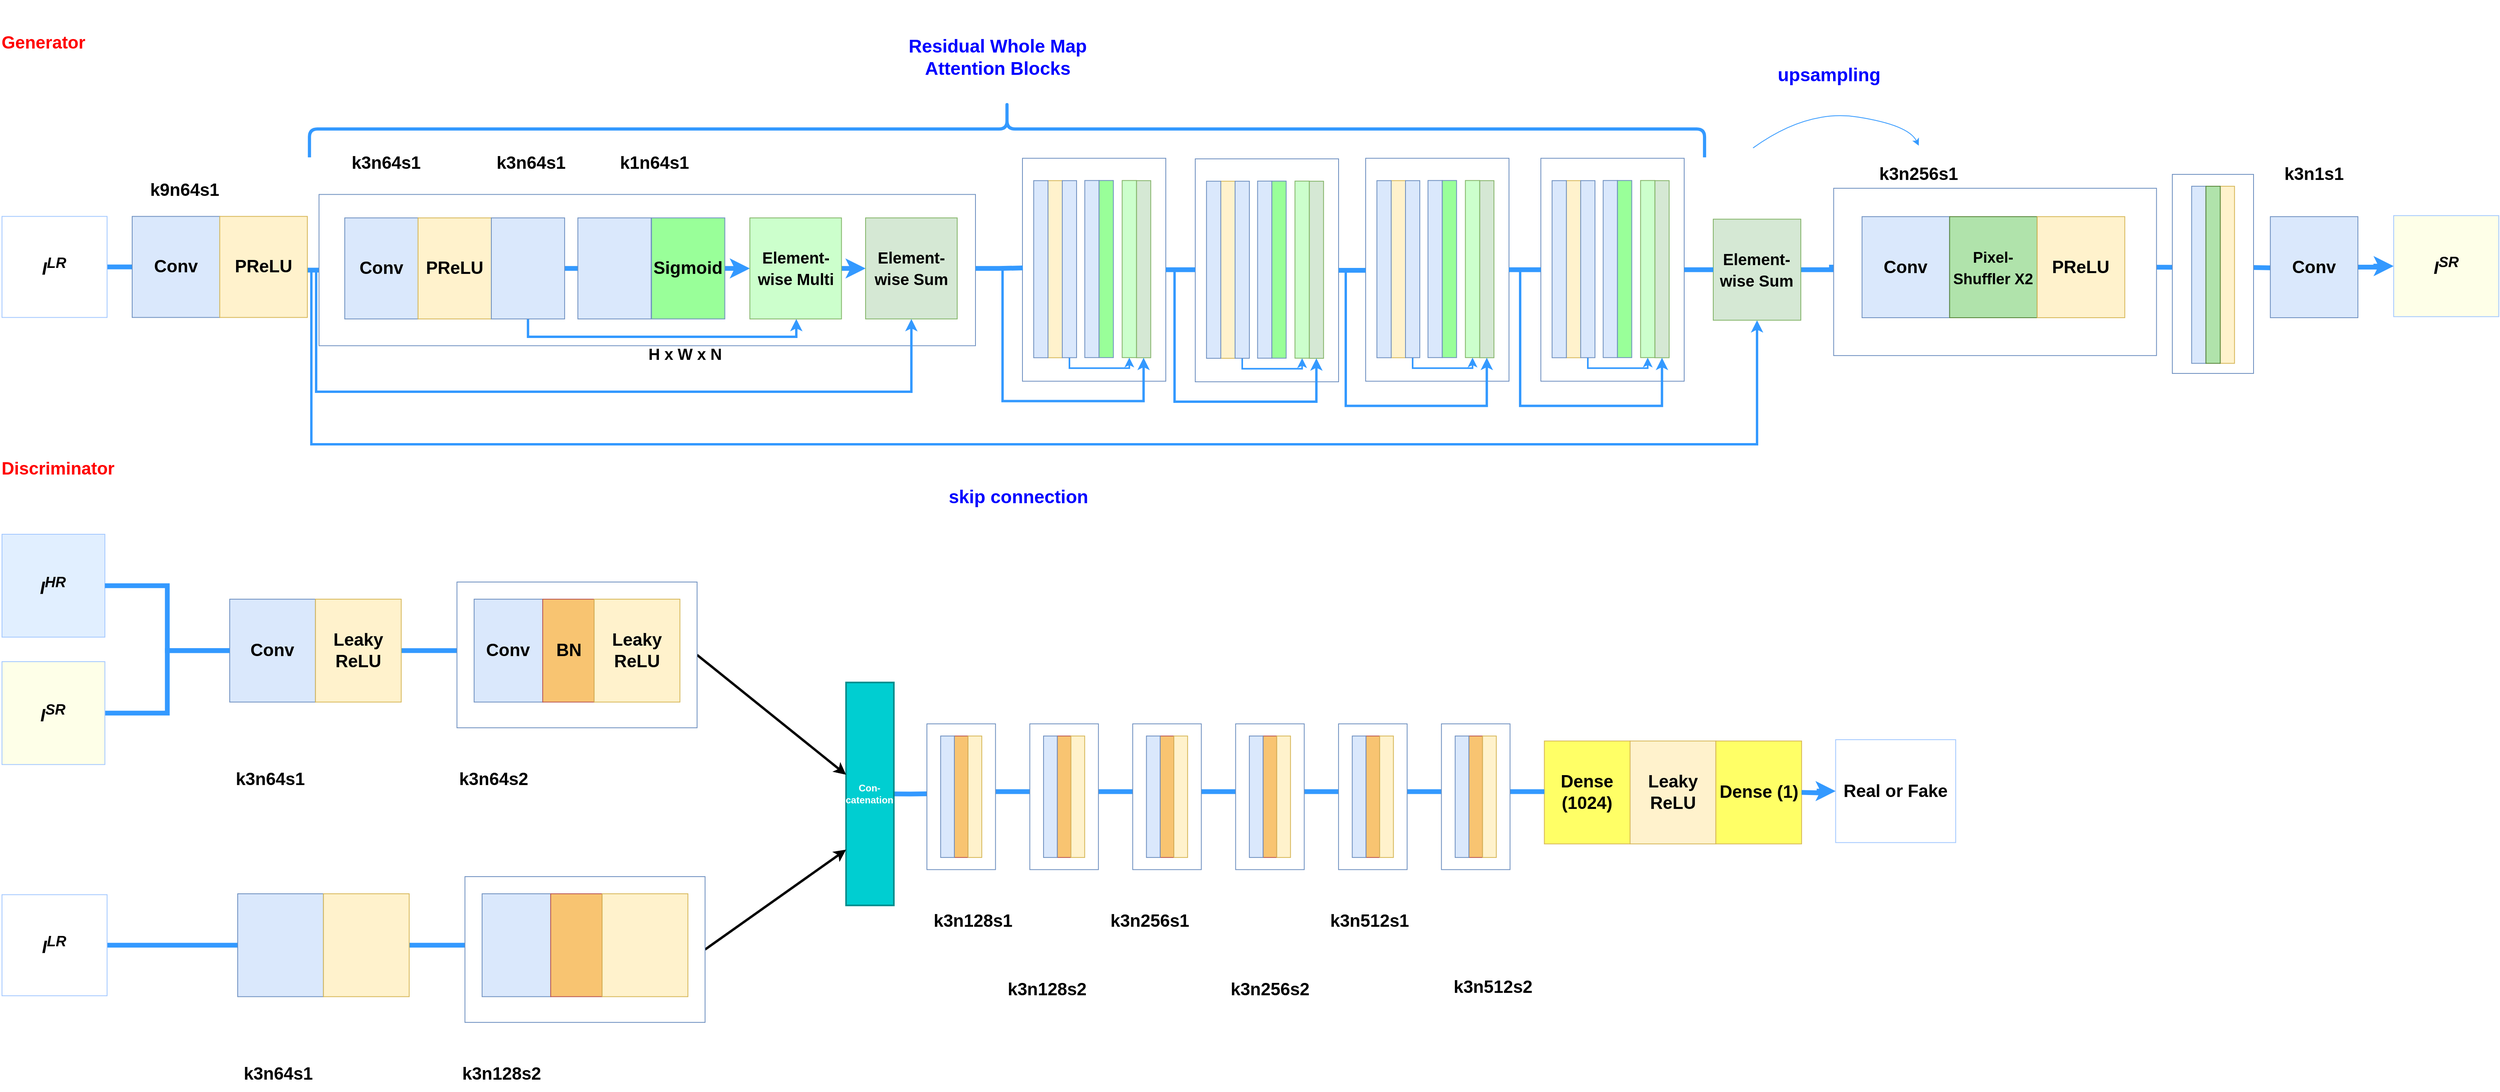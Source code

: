 <mxfile version="26.2.14">
  <diagram name="第 1 页" id="T6N2bktz_-cecz_nlqVh">
    <mxGraphModel dx="2767" dy="1820" grid="0" gridSize="10" guides="1" tooltips="1" connect="1" arrows="1" fold="1" page="1" pageScale="1" pageWidth="4681" pageHeight="3300" math="0" shadow="0">
      <root>
        <mxCell id="0" />
        <mxCell id="1" parent="0" />
        <mxCell id="Cd3ZHtpQ2IgxeuWron2F-272" style="edgeStyle=orthogonalEdgeStyle;rounded=0;orthogonalLoop=1;jettySize=auto;html=1;exitX=1;exitY=0.5;exitDx=0;exitDy=0;entryX=0.086;entryY=0.479;entryDx=0;entryDy=0;entryPerimeter=0;strokeWidth=6;endArrow=none;startFill=0;strokeColor=#3399FF;" edge="1" parent="1" source="Cd3ZHtpQ2IgxeuWron2F-132" target="Cd3ZHtpQ2IgxeuWron2F-217">
          <mxGeometry relative="1" as="geometry" />
        </mxCell>
        <mxCell id="Cd3ZHtpQ2IgxeuWron2F-263" style="edgeStyle=orthogonalEdgeStyle;rounded=0;orthogonalLoop=1;jettySize=auto;html=1;endArrow=none;endFill=1;strokeColor=#3399FF;strokeWidth=6;startFill=0;fontSize=22;fontStyle=1" edge="1" parent="1" source="Cd3ZHtpQ2IgxeuWron2F-257" target="Cd3ZHtpQ2IgxeuWron2F-259">
          <mxGeometry relative="1" as="geometry" />
        </mxCell>
        <mxCell id="Cd3ZHtpQ2IgxeuWron2F-213" style="edgeStyle=orthogonalEdgeStyle;rounded=0;orthogonalLoop=1;jettySize=auto;html=1;endArrow=none;endFill=1;strokeColor=#3399FF;strokeWidth=6;startFill=0;fontSize=22;fontStyle=1" edge="1" parent="1" source="Cd3ZHtpQ2IgxeuWron2F-193" target="Cd3ZHtpQ2IgxeuWron2F-195">
          <mxGeometry relative="1" as="geometry" />
        </mxCell>
        <mxCell id="UiGEefSNBk0QhE1fhSva-138" style="edgeStyle=orthogonalEdgeStyle;rounded=0;orthogonalLoop=1;jettySize=auto;html=1;endArrow=none;endFill=1;strokeColor=#3399FF;strokeWidth=6;startFill=0;fontSize=22;fontStyle=1" parent="1" source="UiGEefSNBk0QhE1fhSva-110" edge="1">
          <mxGeometry relative="1" as="geometry">
            <mxPoint x="903.694" y="759.188" as="targetPoint" />
            <Array as="points">
              <mxPoint x="791.49" y="758.79" />
            </Array>
          </mxGeometry>
        </mxCell>
        <mxCell id="UiGEefSNBk0QhE1fhSva-142" style="edgeStyle=orthogonalEdgeStyle;fontSize=22;html=1;endArrow=classic;endFill=1;strokeColor=#3399FF;strokeWidth=3;rounded=0;curved=0;entryX=0.5;entryY=1;entryDx=0;entryDy=0;fontStyle=1" parent="1" target="UiGEefSNBk0QhE1fhSva-123" edge="1">
          <mxGeometry relative="1" as="geometry">
            <mxPoint x="672.004" y="757.188" as="sourcePoint" />
            <mxPoint x="2875.567" y="829.317" as="targetPoint" />
            <Array as="points">
              <mxPoint x="672" y="978" />
              <mxPoint x="2487" y="978" />
            </Array>
          </mxGeometry>
        </mxCell>
        <mxCell id="UiGEefSNBk0QhE1fhSva-107" value="Generator" style="text;html=1;strokeColor=none;fillColor=none;align=left;verticalAlign=middle;whiteSpace=wrap;rounded=0;fontSize=22;fontColor=#FF0000;fontStyle=1" parent="1" vertex="1">
          <mxGeometry x="281" y="420.367" width="356.335" height="106.9" as="geometry" />
        </mxCell>
        <mxCell id="UiGEefSNBk0QhE1fhSva-141" value="skip connection" style="text;html=1;strokeColor=none;fillColor=none;align=center;verticalAlign=middle;whiteSpace=wrap;rounded=0;fontSize=23;fontColor=#0000FF;fontStyle=1" parent="1" vertex="1">
          <mxGeometry x="1381.968" y="1008.003" width="356.335" height="71.267" as="geometry" />
        </mxCell>
        <mxCell id="UiGEefSNBk0QhE1fhSva-120" value="Residual Whole Map Attention Blocks" style="text;html=1;strokeColor=none;fillColor=none;align=center;verticalAlign=middle;whiteSpace=wrap;rounded=0;fontSize=23;fontColor=#0000FF;fontStyle=1" parent="1" vertex="1">
          <mxGeometry x="1384.0" y="456" width="300" height="71.27" as="geometry" />
        </mxCell>
        <mxCell id="UiGEefSNBk0QhE1fhSva-137" style="edgeStyle=orthogonalEdgeStyle;rounded=0;orthogonalLoop=1;jettySize=auto;html=1;endArrow=none;endFill=1;strokeColor=#3399FF;strokeWidth=6;startFill=0;fontSize=22;fontStyle=1" parent="1" source="UiGEefSNBk0QhE1fhSva-108" target="UiGEefSNBk0QhE1fhSva-109" edge="1">
          <mxGeometry relative="1" as="geometry" />
        </mxCell>
        <mxCell id="UiGEefSNBk0QhE1fhSva-108" value="&lt;i&gt;I&lt;sup&gt;LR&lt;/sup&gt;&lt;/i&gt;" style="shape=rectangle;whiteSpace=wrap;html=1;strokeColor=#a1c7ff;fillColor=#FFFFFF;fontSize=22;verticalAlign=middle;align=center;fontStyle=1" parent="1" vertex="1">
          <mxGeometry x="283.49" y="691.784" width="131.982" height="126.935" as="geometry" />
        </mxCell>
        <mxCell id="UiGEefSNBk0QhE1fhSva-109" value="Conv" style="rounded=0;whiteSpace=wrap;html=1;fillColor=#dae8fc;strokeColor=#6c8ebf;align=center;verticalAlign=middle;fontSize=22;fontStyle=1" parent="1" vertex="1">
          <mxGeometry x="446.99" y="691.784" width="109.985" height="126.935" as="geometry" />
        </mxCell>
        <mxCell id="UiGEefSNBk0QhE1fhSva-110" value="PReLU" style="rounded=0;whiteSpace=wrap;html=1;fillColor=#fff2cc;strokeColor=#d6b656;align=center;verticalAlign=middle;fontSize=22;fontStyle=1" parent="1" vertex="1">
          <mxGeometry x="556.975" y="691.784" width="109.985" height="126.935" as="geometry" />
        </mxCell>
        <mxCell id="UiGEefSNBk0QhE1fhSva-111" value="k9n64s1" style="text;html=1;strokeColor=none;fillColor=none;align=center;verticalAlign=middle;whiteSpace=wrap;rounded=0;fontSize=22;fontStyle=1" parent="1" vertex="1">
          <mxGeometry x="402.996" y="636.79" width="219.97" height="43.995" as="geometry" />
        </mxCell>
        <mxCell id="Cd3ZHtpQ2IgxeuWron2F-132" value="Con-catenation" style="rounded=0;whiteSpace=wrap;html=1;fillColor=#00CED1;strokeColor=#008B8B;strokeWidth=2;fontColor=#FFFFFF;rotation=0;align=center;verticalAlign=middle;fontStyle=1" vertex="1" parent="1">
          <mxGeometry x="1343.49" y="1277.15" width="60" height="280" as="geometry" />
        </mxCell>
        <mxCell id="Cd3ZHtpQ2IgxeuWron2F-264" style="rounded=0;orthogonalLoop=1;jettySize=auto;html=1;exitX=1;exitY=0.5;exitDx=0;exitDy=0;fontStyle=1;strokeWidth=3;" edge="1" parent="1" source="Cd3ZHtpQ2IgxeuWron2F-188" target="Cd3ZHtpQ2IgxeuWron2F-132">
          <mxGeometry relative="1" as="geometry" />
        </mxCell>
        <mxCell id="Cd3ZHtpQ2IgxeuWron2F-188" value="" style="rounded=0;whiteSpace=wrap;html=1;fillColor=#FFFFFF;strokeColor=#6c8ebf;fontSize=22;fontStyle=1" vertex="1" parent="1">
          <mxGeometry x="854.846" y="1150.995" width="301.539" height="183.077" as="geometry" />
        </mxCell>
        <mxCell id="Cd3ZHtpQ2IgxeuWron2F-189" value="Discriminator" style="text;html=1;strokeColor=none;fillColor=none;align=left;verticalAlign=middle;whiteSpace=wrap;rounded=0;fontSize=22;fontColor=#FF0000;fontStyle=1" vertex="1" parent="1">
          <mxGeometry x="281" y="977" width="258.462" height="64.615" as="geometry" />
        </mxCell>
        <mxCell id="Cd3ZHtpQ2IgxeuWron2F-190" value="&lt;i&gt;I&lt;sup&gt;HR&lt;/sup&gt;&lt;/i&gt;" style="shape=rectangle;whiteSpace=wrap;html=1;strokeColor=#a1c7ff;fillColor=#e1efff;fontSize=22;verticalAlign=middle;align=center;fontStyle=1" vertex="1" parent="1">
          <mxGeometry x="283.49" y="1091.001" width="129.231" height="129.231" as="geometry" />
        </mxCell>
        <mxCell id="Cd3ZHtpQ2IgxeuWron2F-266" style="edgeStyle=orthogonalEdgeStyle;rounded=0;orthogonalLoop=1;jettySize=auto;html=1;exitX=0;exitY=0.5;exitDx=0;exitDy=0;entryX=1;entryY=0.5;entryDx=0;entryDy=0;endArrow=none;startFill=0;strokeColor=#3399FF;strokeWidth=6;fontStyle=1" edge="1" parent="1" source="Cd3ZHtpQ2IgxeuWron2F-192" target="Cd3ZHtpQ2IgxeuWron2F-190">
          <mxGeometry relative="1" as="geometry" />
        </mxCell>
        <mxCell id="Cd3ZHtpQ2IgxeuWron2F-192" value="Conv" style="rounded=0;whiteSpace=wrap;html=1;fillColor=#dae8fc;strokeColor=#6c8ebf;align=center;verticalAlign=middle;fontSize=22;fontStyle=1" vertex="1" parent="1">
          <mxGeometry x="569.462" y="1172.534" width="107.692" height="129.231" as="geometry" />
        </mxCell>
        <mxCell id="Cd3ZHtpQ2IgxeuWron2F-193" value="Leaky ReLU" style="rounded=0;whiteSpace=wrap;html=1;fillColor=#fff2cc;strokeColor=#d6b656;align=center;verticalAlign=middle;fontSize=22;fontStyle=1" vertex="1" parent="1">
          <mxGeometry x="677.154" y="1172.534" width="107.692" height="129.231" as="geometry" />
        </mxCell>
        <mxCell id="Cd3ZHtpQ2IgxeuWron2F-194" value="k3n64s1" style="text;html=1;strokeColor=none;fillColor=none;align=center;verticalAlign=middle;whiteSpace=wrap;rounded=0;fontSize=22;fontStyle=1" vertex="1" parent="1">
          <mxGeometry x="513.462" y="1377.149" width="215.385" height="43.077" as="geometry" />
        </mxCell>
        <mxCell id="Cd3ZHtpQ2IgxeuWron2F-195" value="Conv" style="rounded=0;whiteSpace=wrap;html=1;fillColor=#dae8fc;strokeColor=#6c8ebf;align=center;verticalAlign=middle;fontSize=22;fontStyle=1" vertex="1" parent="1">
          <mxGeometry x="876.385" y="1172.534" width="86.154" height="129.231" as="geometry" />
        </mxCell>
        <mxCell id="Cd3ZHtpQ2IgxeuWron2F-196" value="BN" style="rounded=0;whiteSpace=wrap;html=1;fillColor=#f8c471;strokeColor=#b85450;align=center;verticalAlign=middle;fontSize=22;fontStyle=1" vertex="1" parent="1">
          <mxGeometry x="962.539" y="1172.534" width="64.615" height="129.231" as="geometry" />
        </mxCell>
        <mxCell id="Cd3ZHtpQ2IgxeuWron2F-197" value="Leaky ReLU" style="rounded=0;whiteSpace=wrap;html=1;fillColor=#fff2cc;strokeColor=#d6b656;align=center;verticalAlign=middle;fontSize=22;fontStyle=1" vertex="1" parent="1">
          <mxGeometry x="1027.154" y="1172.534" width="107.692" height="129.231" as="geometry" />
        </mxCell>
        <mxCell id="Cd3ZHtpQ2IgxeuWron2F-198" value="k3n64s2" style="text;html=1;strokeColor=none;fillColor=none;align=center;verticalAlign=middle;whiteSpace=wrap;rounded=0;fontSize=22;fontStyle=1" vertex="1" parent="1">
          <mxGeometry x="771.923" y="1377.149" width="258.462" height="43.077" as="geometry" />
        </mxCell>
        <mxCell id="Cd3ZHtpQ2IgxeuWron2F-199" value="k3n128s1" style="text;html=1;strokeColor=none;fillColor=none;align=center;verticalAlign=middle;whiteSpace=wrap;rounded=0;fontSize=22;fontStyle=1" vertex="1" parent="1">
          <mxGeometry x="1374.002" y="1555.279" width="258.462" height="43.077" as="geometry" />
        </mxCell>
        <mxCell id="Cd3ZHtpQ2IgxeuWron2F-200" value="k3n128s2" style="text;html=1;strokeColor=none;fillColor=none;align=center;verticalAlign=middle;whiteSpace=wrap;rounded=0;fontSize=22;fontStyle=1" vertex="1" parent="1">
          <mxGeometry x="1466.541" y="1641.433" width="258.462" height="43.077" as="geometry" />
        </mxCell>
        <mxCell id="Cd3ZHtpQ2IgxeuWron2F-201" value="k3n256s1" style="text;html=1;strokeColor=none;fillColor=none;align=center;verticalAlign=middle;whiteSpace=wrap;rounded=0;fontSize=22;fontStyle=1" vertex="1" parent="1">
          <mxGeometry x="1595.772" y="1555.279" width="258.462" height="43.077" as="geometry" />
        </mxCell>
        <mxCell id="Cd3ZHtpQ2IgxeuWron2F-202" value="k3n256s2" style="text;html=1;strokeColor=none;fillColor=none;align=center;verticalAlign=middle;whiteSpace=wrap;rounded=0;fontSize=22;fontStyle=1" vertex="1" parent="1">
          <mxGeometry x="1746.541" y="1641.433" width="258.462" height="43.077" as="geometry" />
        </mxCell>
        <mxCell id="Cd3ZHtpQ2IgxeuWron2F-203" value="k3n512s1" style="text;html=1;strokeColor=none;fillColor=none;align=center;verticalAlign=middle;whiteSpace=wrap;rounded=0;fontSize=22;fontStyle=1" vertex="1" parent="1">
          <mxGeometry x="1872.002" y="1555.279" width="258.462" height="43.077" as="geometry" />
        </mxCell>
        <mxCell id="Cd3ZHtpQ2IgxeuWron2F-204" value="k3n512s2" style="text;html=1;strokeColor=none;fillColor=none;align=center;verticalAlign=middle;whiteSpace=wrap;rounded=0;fontSize=22;fontStyle=1" vertex="1" parent="1">
          <mxGeometry x="2027.003" y="1638.003" width="258.462" height="43.077" as="geometry" />
        </mxCell>
        <mxCell id="Cd3ZHtpQ2IgxeuWron2F-205" value="Dense (1024)" style="rounded=0;whiteSpace=wrap;html=1;fillColor=#FFFF66;strokeColor=#d6b656;align=center;verticalAlign=middle;fontSize=22;fontStyle=1" vertex="1" parent="1">
          <mxGeometry x="2220.387" y="1350.664" width="107.692" height="129.231" as="geometry" />
        </mxCell>
        <mxCell id="Cd3ZHtpQ2IgxeuWron2F-206" value="Leaky ReLU" style="rounded=0;whiteSpace=wrap;html=1;fillColor=#fff2cc;strokeColor=#d6b656;align=center;verticalAlign=middle;fontSize=22;fontStyle=1" vertex="1" parent="1">
          <mxGeometry x="2328.08" y="1350.664" width="107.692" height="129.231" as="geometry" />
        </mxCell>
        <mxCell id="Cd3ZHtpQ2IgxeuWron2F-207" value="Dense (1)" style="rounded=0;whiteSpace=wrap;html=1;fillColor=#FFFF66;strokeColor=#d6b656;align=center;verticalAlign=middle;fontSize=22;fontStyle=1" vertex="1" parent="1">
          <mxGeometry x="2435.772" y="1350.664" width="107.692" height="129.231" as="geometry" />
        </mxCell>
        <mxCell id="Cd3ZHtpQ2IgxeuWron2F-209" value="Real or Fake" style="shape=rectangle;whiteSpace=wrap;html=1;strokeColor=#a1c7ff;fillColor=#FFFFFF;fontSize=22;verticalAlign=middle;align=center;fontStyle=1" vertex="1" parent="1">
          <mxGeometry x="2586.201" y="1349.004" width="150.769" height="129.231" as="geometry" />
        </mxCell>
        <mxCell id="Cd3ZHtpQ2IgxeuWron2F-214" style="edgeStyle=orthogonalEdgeStyle;rounded=0;orthogonalLoop=1;jettySize=auto;html=1;endArrow=none;endFill=1;strokeColor=#3399FF;strokeWidth=6;startFill=0;fontSize=22;fontStyle=1" edge="1" parent="1">
          <mxGeometry relative="1" as="geometry">
            <mxPoint x="1529.003" y="1414.245" as="sourcePoint" />
            <mxPoint x="1574.233" y="1414.245" as="targetPoint" />
          </mxGeometry>
        </mxCell>
        <mxCell id="Cd3ZHtpQ2IgxeuWron2F-215" style="edgeStyle=orthogonalEdgeStyle;rounded=0;orthogonalLoop=1;jettySize=auto;html=1;endArrow=classic;endFill=1;strokeColor=#3399FF;strokeWidth=6;fontSize=22;fontStyle=1" edge="1" parent="1" target="Cd3ZHtpQ2IgxeuWron2F-209">
          <mxGeometry relative="1" as="geometry">
            <mxPoint x="2543.467" y="1415.279" as="sourcePoint" />
          </mxGeometry>
        </mxCell>
        <mxCell id="Cd3ZHtpQ2IgxeuWron2F-216" value="" style="group;fontSize=22;fontStyle=1" vertex="1" connectable="0" parent="1">
          <mxGeometry x="1445.003" y="1329.125" width="86.154" height="183.077" as="geometry" />
        </mxCell>
        <mxCell id="Cd3ZHtpQ2IgxeuWron2F-217" value="" style="rounded=0;whiteSpace=wrap;html=1;fillColor=#FFFFFF;strokeColor=#6c8ebf;fontSize=22;fontStyle=1" vertex="1" parent="Cd3ZHtpQ2IgxeuWron2F-216">
          <mxGeometry width="86.154" height="183.077" as="geometry" />
        </mxCell>
        <mxCell id="Cd3ZHtpQ2IgxeuWron2F-218" value="" style="rounded=0;whiteSpace=wrap;html=1;fillColor=#f8c471;strokeColor=#b85450;fontSize=22;fontStyle=1" vertex="1" parent="Cd3ZHtpQ2IgxeuWron2F-216">
          <mxGeometry x="34.462" y="15.256" width="17.231" height="152.564" as="geometry" />
        </mxCell>
        <mxCell id="Cd3ZHtpQ2IgxeuWron2F-219" value="" style="rounded=0;whiteSpace=wrap;html=1;fillColor=#fff2cc;strokeColor=#d6b656;fontSize=22;fontStyle=1" vertex="1" parent="Cd3ZHtpQ2IgxeuWron2F-216">
          <mxGeometry x="51.692" y="15.256" width="17.231" height="152.564" as="geometry" />
        </mxCell>
        <mxCell id="Cd3ZHtpQ2IgxeuWron2F-220" value="" style="rounded=0;whiteSpace=wrap;html=1;fillColor=#dae8fc;strokeColor=#6c8ebf;fontSize=22;fontStyle=1" vertex="1" parent="Cd3ZHtpQ2IgxeuWron2F-216">
          <mxGeometry x="17.231" y="15.256" width="17.231" height="152.564" as="geometry" />
        </mxCell>
        <mxCell id="Cd3ZHtpQ2IgxeuWron2F-221" style="edgeStyle=orthogonalEdgeStyle;rounded=0;orthogonalLoop=1;jettySize=auto;html=1;endArrow=none;endFill=1;strokeColor=#3399FF;strokeWidth=6;startFill=0;fontSize=22;fontStyle=1" edge="1" parent="1">
          <mxGeometry relative="1" as="geometry">
            <mxPoint x="1658.233" y="1414.245" as="sourcePoint" />
            <mxPoint x="1703.464" y="1414.245" as="targetPoint" />
          </mxGeometry>
        </mxCell>
        <mxCell id="Cd3ZHtpQ2IgxeuWron2F-222" value="" style="group;fontSize=22;fontStyle=1" vertex="1" connectable="0" parent="1">
          <mxGeometry x="1574.233" y="1329.125" width="86.154" height="183.077" as="geometry" />
        </mxCell>
        <mxCell id="Cd3ZHtpQ2IgxeuWron2F-223" value="" style="rounded=0;whiteSpace=wrap;html=1;fillColor=#FFFFFF;strokeColor=#6c8ebf;fontSize=22;fontStyle=1" vertex="1" parent="Cd3ZHtpQ2IgxeuWron2F-222">
          <mxGeometry width="86.154" height="183.077" as="geometry" />
        </mxCell>
        <mxCell id="Cd3ZHtpQ2IgxeuWron2F-224" value="" style="rounded=0;whiteSpace=wrap;html=1;fillColor=#f8c471;strokeColor=#b85450;fontSize=22;fontStyle=1" vertex="1" parent="Cd3ZHtpQ2IgxeuWron2F-222">
          <mxGeometry x="34.462" y="15.256" width="17.231" height="152.564" as="geometry" />
        </mxCell>
        <mxCell id="Cd3ZHtpQ2IgxeuWron2F-225" value="" style="rounded=0;whiteSpace=wrap;html=1;fillColor=#fff2cc;strokeColor=#d6b656;fontSize=22;fontStyle=1" vertex="1" parent="Cd3ZHtpQ2IgxeuWron2F-222">
          <mxGeometry x="51.692" y="15.256" width="17.231" height="152.564" as="geometry" />
        </mxCell>
        <mxCell id="Cd3ZHtpQ2IgxeuWron2F-226" value="" style="rounded=0;whiteSpace=wrap;html=1;fillColor=#dae8fc;strokeColor=#6c8ebf;fontSize=22;fontStyle=1" vertex="1" parent="Cd3ZHtpQ2IgxeuWron2F-222">
          <mxGeometry x="17.231" y="15.256" width="17.231" height="152.564" as="geometry" />
        </mxCell>
        <mxCell id="Cd3ZHtpQ2IgxeuWron2F-227" style="edgeStyle=orthogonalEdgeStyle;rounded=0;orthogonalLoop=1;jettySize=auto;html=1;endArrow=none;endFill=1;strokeColor=#3399FF;strokeWidth=6;startFill=0;fontSize=22;fontStyle=1" edge="1" parent="1">
          <mxGeometry relative="1" as="geometry">
            <mxPoint x="1787.464" y="1414.245" as="sourcePoint" />
            <mxPoint x="1832.695" y="1414.245" as="targetPoint" />
          </mxGeometry>
        </mxCell>
        <mxCell id="Cd3ZHtpQ2IgxeuWron2F-228" value="" style="group;fontSize=22;fontStyle=1" vertex="1" connectable="0" parent="1">
          <mxGeometry x="1703.464" y="1329.125" width="86.154" height="183.077" as="geometry" />
        </mxCell>
        <mxCell id="Cd3ZHtpQ2IgxeuWron2F-229" value="" style="rounded=0;whiteSpace=wrap;html=1;fillColor=#FFFFFF;strokeColor=#6c8ebf;fontSize=22;fontStyle=1" vertex="1" parent="Cd3ZHtpQ2IgxeuWron2F-228">
          <mxGeometry width="86.154" height="183.077" as="geometry" />
        </mxCell>
        <mxCell id="Cd3ZHtpQ2IgxeuWron2F-230" value="" style="rounded=0;whiteSpace=wrap;html=1;fillColor=#f8c471;strokeColor=#b85450;fontSize=22;fontStyle=1" vertex="1" parent="Cd3ZHtpQ2IgxeuWron2F-228">
          <mxGeometry x="34.462" y="15.256" width="17.231" height="152.564" as="geometry" />
        </mxCell>
        <mxCell id="Cd3ZHtpQ2IgxeuWron2F-231" value="" style="rounded=0;whiteSpace=wrap;html=1;fillColor=#fff2cc;strokeColor=#d6b656;fontSize=22;fontStyle=1" vertex="1" parent="Cd3ZHtpQ2IgxeuWron2F-228">
          <mxGeometry x="51.692" y="15.256" width="17.231" height="152.564" as="geometry" />
        </mxCell>
        <mxCell id="Cd3ZHtpQ2IgxeuWron2F-232" value="" style="rounded=0;whiteSpace=wrap;html=1;fillColor=#dae8fc;strokeColor=#6c8ebf;fontSize=22;fontStyle=1" vertex="1" parent="Cd3ZHtpQ2IgxeuWron2F-228">
          <mxGeometry x="17.231" y="15.256" width="17.231" height="152.564" as="geometry" />
        </mxCell>
        <mxCell id="Cd3ZHtpQ2IgxeuWron2F-233" style="edgeStyle=orthogonalEdgeStyle;rounded=0;orthogonalLoop=1;jettySize=auto;html=1;endArrow=none;endFill=1;strokeColor=#3399FF;strokeWidth=6;startFill=0;fontSize=22;fontStyle=1" edge="1" parent="1">
          <mxGeometry relative="1" as="geometry">
            <mxPoint x="1916.695" y="1414.245" as="sourcePoint" />
            <mxPoint x="1961.926" y="1414.245" as="targetPoint" />
          </mxGeometry>
        </mxCell>
        <mxCell id="Cd3ZHtpQ2IgxeuWron2F-234" value="" style="group;fontSize=22;fontStyle=1" vertex="1" connectable="0" parent="1">
          <mxGeometry x="1832.695" y="1329.125" width="86.154" height="183.077" as="geometry" />
        </mxCell>
        <mxCell id="Cd3ZHtpQ2IgxeuWron2F-235" value="" style="rounded=0;whiteSpace=wrap;html=1;fillColor=#FFFFFF;strokeColor=#6c8ebf;fontSize=22;fontStyle=1" vertex="1" parent="Cd3ZHtpQ2IgxeuWron2F-234">
          <mxGeometry width="86.154" height="183.077" as="geometry" />
        </mxCell>
        <mxCell id="Cd3ZHtpQ2IgxeuWron2F-236" value="" style="rounded=0;whiteSpace=wrap;html=1;fillColor=#f8c471;strokeColor=#b85450;fontSize=22;fontStyle=1" vertex="1" parent="Cd3ZHtpQ2IgxeuWron2F-234">
          <mxGeometry x="34.462" y="15.256" width="17.231" height="152.564" as="geometry" />
        </mxCell>
        <mxCell id="Cd3ZHtpQ2IgxeuWron2F-237" value="" style="rounded=0;whiteSpace=wrap;html=1;fillColor=#fff2cc;strokeColor=#d6b656;fontSize=22;fontStyle=1" vertex="1" parent="Cd3ZHtpQ2IgxeuWron2F-234">
          <mxGeometry x="51.692" y="15.256" width="17.231" height="152.564" as="geometry" />
        </mxCell>
        <mxCell id="Cd3ZHtpQ2IgxeuWron2F-238" value="" style="rounded=0;whiteSpace=wrap;html=1;fillColor=#dae8fc;strokeColor=#6c8ebf;fontSize=22;fontStyle=1" vertex="1" parent="Cd3ZHtpQ2IgxeuWron2F-234">
          <mxGeometry x="17.231" y="15.256" width="17.231" height="152.564" as="geometry" />
        </mxCell>
        <mxCell id="Cd3ZHtpQ2IgxeuWron2F-239" style="edgeStyle=orthogonalEdgeStyle;rounded=0;orthogonalLoop=1;jettySize=auto;html=1;endArrow=none;endFill=1;strokeColor=#3399FF;strokeWidth=6;startFill=0;fontSize=22;fontStyle=1" edge="1" parent="1">
          <mxGeometry relative="1" as="geometry">
            <mxPoint x="2045.926" y="1414.245" as="sourcePoint" />
            <mxPoint x="2091.157" y="1414.245" as="targetPoint" />
          </mxGeometry>
        </mxCell>
        <mxCell id="Cd3ZHtpQ2IgxeuWron2F-240" value="" style="group;fontSize=22;fontStyle=1" vertex="1" connectable="0" parent="1">
          <mxGeometry x="1961.926" y="1329.125" width="86.154" height="183.077" as="geometry" />
        </mxCell>
        <mxCell id="Cd3ZHtpQ2IgxeuWron2F-241" value="" style="rounded=0;whiteSpace=wrap;html=1;fillColor=#FFFFFF;strokeColor=#6c8ebf;fontSize=22;fontStyle=1" vertex="1" parent="Cd3ZHtpQ2IgxeuWron2F-240">
          <mxGeometry width="86.154" height="183.077" as="geometry" />
        </mxCell>
        <mxCell id="Cd3ZHtpQ2IgxeuWron2F-242" value="" style="rounded=0;whiteSpace=wrap;html=1;fillColor=#f8c471;strokeColor=#b85450;fontSize=22;fontStyle=1" vertex="1" parent="Cd3ZHtpQ2IgxeuWron2F-240">
          <mxGeometry x="34.462" y="15.256" width="17.231" height="152.564" as="geometry" />
        </mxCell>
        <mxCell id="Cd3ZHtpQ2IgxeuWron2F-243" value="" style="rounded=0;whiteSpace=wrap;html=1;fillColor=#fff2cc;strokeColor=#d6b656;fontSize=22;fontStyle=1" vertex="1" parent="Cd3ZHtpQ2IgxeuWron2F-240">
          <mxGeometry x="51.692" y="15.256" width="17.231" height="152.564" as="geometry" />
        </mxCell>
        <mxCell id="Cd3ZHtpQ2IgxeuWron2F-244" value="" style="rounded=0;whiteSpace=wrap;html=1;fillColor=#dae8fc;strokeColor=#6c8ebf;fontSize=22;fontStyle=1" vertex="1" parent="Cd3ZHtpQ2IgxeuWron2F-240">
          <mxGeometry x="17.231" y="15.256" width="17.231" height="152.564" as="geometry" />
        </mxCell>
        <mxCell id="Cd3ZHtpQ2IgxeuWron2F-245" style="edgeStyle=orthogonalEdgeStyle;rounded=0;orthogonalLoop=1;jettySize=auto;html=1;endArrow=none;endFill=1;strokeColor=#3399FF;strokeWidth=6;startFill=0;fontSize=22;fontStyle=1" edge="1" parent="1">
          <mxGeometry relative="1" as="geometry">
            <mxPoint x="2175.157" y="1414.245" as="sourcePoint" />
            <mxPoint x="2220.387" y="1414.245" as="targetPoint" />
          </mxGeometry>
        </mxCell>
        <mxCell id="Cd3ZHtpQ2IgxeuWron2F-246" value="" style="group;fontSize=22;fontStyle=1" vertex="1" connectable="0" parent="1">
          <mxGeometry x="2091.157" y="1329.125" width="86.154" height="183.077" as="geometry" />
        </mxCell>
        <mxCell id="Cd3ZHtpQ2IgxeuWron2F-247" value="" style="rounded=0;whiteSpace=wrap;html=1;fillColor=#FFFFFF;strokeColor=#6c8ebf;fontSize=22;fontStyle=1" vertex="1" parent="Cd3ZHtpQ2IgxeuWron2F-246">
          <mxGeometry width="86.154" height="183.077" as="geometry" />
        </mxCell>
        <mxCell id="Cd3ZHtpQ2IgxeuWron2F-248" value="" style="rounded=0;whiteSpace=wrap;html=1;fillColor=#f8c471;strokeColor=#b85450;fontSize=22;fontStyle=1" vertex="1" parent="Cd3ZHtpQ2IgxeuWron2F-246">
          <mxGeometry x="34.462" y="15.256" width="17.231" height="152.564" as="geometry" />
        </mxCell>
        <mxCell id="Cd3ZHtpQ2IgxeuWron2F-249" value="" style="rounded=0;whiteSpace=wrap;html=1;fillColor=#fff2cc;strokeColor=#d6b656;fontSize=22;fontStyle=1" vertex="1" parent="Cd3ZHtpQ2IgxeuWron2F-246">
          <mxGeometry x="51.692" y="15.256" width="17.231" height="152.564" as="geometry" />
        </mxCell>
        <mxCell id="Cd3ZHtpQ2IgxeuWron2F-250" value="" style="rounded=0;whiteSpace=wrap;html=1;fillColor=#dae8fc;strokeColor=#6c8ebf;fontSize=22;fontStyle=1" vertex="1" parent="Cd3ZHtpQ2IgxeuWron2F-246">
          <mxGeometry x="17.231" y="15.256" width="17.231" height="152.564" as="geometry" />
        </mxCell>
        <mxCell id="Cd3ZHtpQ2IgxeuWron2F-268" style="edgeStyle=orthogonalEdgeStyle;rounded=0;orthogonalLoop=1;jettySize=auto;html=1;exitX=1;exitY=0.5;exitDx=0;exitDy=0;entryX=0;entryY=0.5;entryDx=0;entryDy=0;endArrow=none;startFill=0;strokeColor=#3399FF;strokeWidth=6;fontStyle=1" edge="1" parent="1" source="Cd3ZHtpQ2IgxeuWron2F-253" target="Cd3ZHtpQ2IgxeuWron2F-256">
          <mxGeometry relative="1" as="geometry" />
        </mxCell>
        <mxCell id="Cd3ZHtpQ2IgxeuWron2F-253" value="&lt;i&gt;I&lt;sup&gt;LR&lt;/sup&gt;&lt;/i&gt;" style="shape=rectangle;whiteSpace=wrap;html=1;strokeColor=#a1c7ff;fillColor=#FFFFFF;fontSize=22;verticalAlign=middle;align=center;fontStyle=1" vertex="1" parent="1">
          <mxGeometry x="283.49" y="1543.69" width="131.982" height="126.935" as="geometry" />
        </mxCell>
        <mxCell id="Cd3ZHtpQ2IgxeuWron2F-267" style="edgeStyle=orthogonalEdgeStyle;rounded=0;orthogonalLoop=1;jettySize=auto;html=1;exitX=1;exitY=0.5;exitDx=0;exitDy=0;entryX=0;entryY=0.5;entryDx=0;entryDy=0;endArrow=none;startFill=0;strokeColor=#3399FF;strokeWidth=6;fontStyle=1" edge="1" parent="1" source="Cd3ZHtpQ2IgxeuWron2F-254" target="Cd3ZHtpQ2IgxeuWron2F-192">
          <mxGeometry relative="1" as="geometry">
            <mxPoint x="513.49" y="1203.13" as="targetPoint" />
          </mxGeometry>
        </mxCell>
        <mxCell id="Cd3ZHtpQ2IgxeuWron2F-254" value="&lt;i&gt;I&lt;sup&gt;SR&lt;/sup&gt;&lt;/i&gt;" style="shape=rectangle;whiteSpace=wrap;html=1;strokeColor=#a1c7ff;fillColor=#FEFFE8;fontSize=22;verticalAlign=middle;align=center;fontStyle=1" vertex="1" parent="1">
          <mxGeometry x="283.49" y="1251" width="129.231" height="129.231" as="geometry" />
        </mxCell>
        <mxCell id="Cd3ZHtpQ2IgxeuWron2F-265" style="rounded=0;orthogonalLoop=1;jettySize=auto;html=1;exitX=1;exitY=0.5;exitDx=0;exitDy=0;entryX=0;entryY=0.75;entryDx=0;entryDy=0;fontStyle=1;strokeWidth=3;" edge="1" parent="1" source="Cd3ZHtpQ2IgxeuWron2F-255" target="Cd3ZHtpQ2IgxeuWron2F-132">
          <mxGeometry relative="1" as="geometry" />
        </mxCell>
        <mxCell id="Cd3ZHtpQ2IgxeuWron2F-255" value="" style="rounded=0;whiteSpace=wrap;html=1;fillColor=#FFFFFF;strokeColor=#6c8ebf;fontSize=22;fontStyle=1" vertex="1" parent="1">
          <mxGeometry x="864.875" y="1521" width="301.539" height="183.077" as="geometry" />
        </mxCell>
        <mxCell id="Cd3ZHtpQ2IgxeuWron2F-256" value="" style="rounded=0;whiteSpace=wrap;html=1;fillColor=#dae8fc;strokeColor=#6c8ebf;align=center;verticalAlign=middle;fontSize=22;fontStyle=1" vertex="1" parent="1">
          <mxGeometry x="579.49" y="1542.538" width="107.692" height="129.231" as="geometry" />
        </mxCell>
        <mxCell id="Cd3ZHtpQ2IgxeuWron2F-257" value="" style="rounded=0;whiteSpace=wrap;html=1;fillColor=#fff2cc;strokeColor=#d6b656;align=center;verticalAlign=middle;fontSize=22;fontStyle=1" vertex="1" parent="1">
          <mxGeometry x="687.182" y="1542.538" width="107.692" height="129.231" as="geometry" />
        </mxCell>
        <mxCell id="Cd3ZHtpQ2IgxeuWron2F-258" value="k3n64s1" style="text;html=1;strokeColor=none;fillColor=none;align=center;verticalAlign=middle;whiteSpace=wrap;rounded=0;fontSize=22;fontStyle=1" vertex="1" parent="1">
          <mxGeometry x="523.49" y="1747.154" width="215.385" height="43.077" as="geometry" />
        </mxCell>
        <mxCell id="Cd3ZHtpQ2IgxeuWron2F-259" value="" style="rounded=0;whiteSpace=wrap;html=1;fillColor=#dae8fc;strokeColor=#6c8ebf;align=center;verticalAlign=middle;fontSize=22;fontStyle=1" vertex="1" parent="1">
          <mxGeometry x="886.413" y="1542.538" width="86.154" height="129.231" as="geometry" />
        </mxCell>
        <mxCell id="Cd3ZHtpQ2IgxeuWron2F-260" value="" style="rounded=0;whiteSpace=wrap;html=1;fillColor=#f8c471;strokeColor=#b85450;align=center;verticalAlign=middle;fontSize=22;fontStyle=1" vertex="1" parent="1">
          <mxGeometry x="972.567" y="1542.538" width="64.615" height="129.231" as="geometry" />
        </mxCell>
        <mxCell id="Cd3ZHtpQ2IgxeuWron2F-261" value="" style="rounded=0;whiteSpace=wrap;html=1;fillColor=#fff2cc;strokeColor=#d6b656;align=center;verticalAlign=middle;fontSize=22;fontStyle=1" vertex="1" parent="1">
          <mxGeometry x="1037.182" y="1542.538" width="107.692" height="129.231" as="geometry" />
        </mxCell>
        <mxCell id="Cd3ZHtpQ2IgxeuWron2F-262" value="k3n128s2" style="text;html=1;strokeColor=none;fillColor=none;align=center;verticalAlign=middle;whiteSpace=wrap;rounded=0;fontSize=22;fontStyle=1" vertex="1" parent="1">
          <mxGeometry x="781.952" y="1747.154" width="258.462" height="43.077" as="geometry" />
        </mxCell>
        <mxCell id="UiGEefSNBk0QhE1fhSva-143" value="upsampling" style="text;html=1;strokeColor=none;fillColor=none;align=center;verticalAlign=middle;whiteSpace=wrap;rounded=0;fontSize=23;fontColor=#0000FF;fontStyle=1" parent="1" vertex="1">
          <mxGeometry x="2400.001" y="478.003" width="356.335" height="71.267" as="geometry" />
        </mxCell>
        <mxCell id="UiGEefSNBk0QhE1fhSva-185" value="" style="rounded=0;whiteSpace=wrap;html=1;fillColor=#FFFFFF;strokeColor=#6c8ebf;fontSize=22;fontStyle=1" parent="1" vertex="1">
          <mxGeometry x="681.63" y="664.21" width="824.37" height="190" as="geometry" />
        </mxCell>
        <mxCell id="UiGEefSNBk0QhE1fhSva-186" value="Conv" style="rounded=0;whiteSpace=wrap;html=1;fillColor=#dae8fc;strokeColor=#6c8ebf;align=center;verticalAlign=middle;fontSize=22;fontStyle=1" parent="1" vertex="1">
          <mxGeometry x="713.928" y="693.662" width="92.05" height="126.935" as="geometry" />
        </mxCell>
        <mxCell id="UiGEefSNBk0QhE1fhSva-188" value="PReLU" style="rounded=0;whiteSpace=wrap;html=1;fillColor=#fff2cc;strokeColor=#d6b656;align=center;verticalAlign=middle;fontSize=22;fontStyle=1" parent="1" vertex="1">
          <mxGeometry x="805.976" y="693.662" width="92.05" height="126.935" as="geometry" />
        </mxCell>
        <mxCell id="UiGEefSNBk0QhE1fhSva-198" style="edgeStyle=orthogonalEdgeStyle;rounded=0;orthogonalLoop=1;jettySize=auto;html=1;entryX=0;entryY=0.5;entryDx=0;entryDy=0;endArrow=none;startFill=0;strokeColor=#3399FF;strokeWidth=6;fontStyle=1" parent="1" source="UiGEefSNBk0QhE1fhSva-189" target="UiGEefSNBk0QhE1fhSva-195" edge="1">
          <mxGeometry relative="1" as="geometry" />
        </mxCell>
        <mxCell id="UiGEefSNBk0QhE1fhSva-201" style="edgeStyle=orthogonalEdgeStyle;rounded=0;orthogonalLoop=1;jettySize=auto;html=1;exitX=0.5;exitY=1;exitDx=0;exitDy=0;entryX=0.5;entryY=1;entryDx=0;entryDy=0;strokeColor=#3399FF;strokeWidth=3;fontStyle=1" parent="1" source="UiGEefSNBk0QhE1fhSva-189" target="UiGEefSNBk0QhE1fhSva-197" edge="1">
          <mxGeometry relative="1" as="geometry">
            <Array as="points">
              <mxPoint x="944" y="843" />
              <mxPoint x="1281" y="843" />
              <mxPoint x="1281" y="821" />
            </Array>
          </mxGeometry>
        </mxCell>
        <mxCell id="UiGEefSNBk0QhE1fhSva-189" value="" style="rounded=0;whiteSpace=wrap;html=1;fillColor=#dae8fc;strokeColor=#6c8ebf;align=center;verticalAlign=middle;fontSize=22;fontStyle=1" parent="1" vertex="1">
          <mxGeometry x="898.026" y="693.662" width="92.05" height="126.935" as="geometry" />
        </mxCell>
        <mxCell id="UiGEefSNBk0QhE1fhSva-191" value="&lt;font style=&quot;font-size: 20px;&quot;&gt;Element-wise Sum&lt;/font&gt;" style="rounded=0;whiteSpace=wrap;html=1;fillColor=#d5e8d4;strokeColor=#82b366;align=center;verticalAlign=middle;fontSize=22;fontStyle=1" parent="1" vertex="1">
          <mxGeometry x="1368.001" y="693.662" width="115.062" height="126.935" as="geometry" />
        </mxCell>
        <mxCell id="UiGEefSNBk0QhE1fhSva-193" value="k3n64s1" style="text;html=1;strokeColor=none;fillColor=none;align=center;verticalAlign=middle;whiteSpace=wrap;rounded=0;fontSize=22;fontStyle=1" parent="1" vertex="1">
          <mxGeometry x="809.812" y="604.21" width="276.15" height="42.312" as="geometry" />
        </mxCell>
        <mxCell id="UiGEefSNBk0QhE1fhSva-199" style="edgeStyle=orthogonalEdgeStyle;rounded=0;orthogonalLoop=1;jettySize=auto;html=1;exitX=1;exitY=0.5;exitDx=0;exitDy=0;entryX=0;entryY=0.5;entryDx=0;entryDy=0;strokeColor=#3399FF;endArrow=classic;startFill=0;strokeWidth=6;endFill=1;fontStyle=1" parent="1" source="UiGEefSNBk0QhE1fhSva-194" target="UiGEefSNBk0QhE1fhSva-197" edge="1">
          <mxGeometry relative="1" as="geometry" />
        </mxCell>
        <mxCell id="UiGEefSNBk0QhE1fhSva-194" value="&lt;font style=&quot;font-size: 22px;&quot;&gt;Sigmoid&lt;/font&gt;" style="rounded=0;whiteSpace=wrap;html=1;fillColor=#99FF99;strokeColor=#6c8ebf;align=center;verticalAlign=middle;fontStyle=1" parent="1" vertex="1">
          <mxGeometry x="1099.189" y="693.665" width="92.05" height="126.935" as="geometry" />
        </mxCell>
        <mxCell id="UiGEefSNBk0QhE1fhSva-195" value="" style="rounded=0;whiteSpace=wrap;html=1;fillColor=#dae8fc;strokeColor=#6c8ebf;align=center;verticalAlign=middle;fontSize=22;fontStyle=1" parent="1" vertex="1">
          <mxGeometry x="1006.674" y="693.662" width="92.05" height="126.935" as="geometry" />
        </mxCell>
        <mxCell id="UiGEefSNBk0QhE1fhSva-196" value="k1n64s1" style="text;html=1;strokeColor=none;fillColor=none;align=center;verticalAlign=middle;whiteSpace=wrap;rounded=0;fontSize=22;fontStyle=1" parent="1" vertex="1">
          <mxGeometry x="965.451" y="604.21" width="276.15" height="42.312" as="geometry" />
        </mxCell>
        <mxCell id="UiGEefSNBk0QhE1fhSva-200" style="edgeStyle=orthogonalEdgeStyle;rounded=0;orthogonalLoop=1;jettySize=auto;html=1;entryX=0;entryY=0.5;entryDx=0;entryDy=0;strokeColor=#3399FF;endArrow=classic;startFill=0;strokeWidth=6;endFill=1;fontStyle=1" parent="1" source="UiGEefSNBk0QhE1fhSva-197" target="UiGEefSNBk0QhE1fhSva-191" edge="1">
          <mxGeometry relative="1" as="geometry" />
        </mxCell>
        <mxCell id="UiGEefSNBk0QhE1fhSva-197" value="&lt;font style=&quot;font-size: 20px;&quot;&gt;Element-wise Multi&lt;/font&gt;" style="rounded=0;whiteSpace=wrap;html=1;fillColor=#CCFFCC;strokeColor=#82b366;align=center;verticalAlign=middle;fontSize=22;fontStyle=1" parent="1" vertex="1">
          <mxGeometry x="1222.669" y="693.665" width="115.062" height="126.935" as="geometry" />
        </mxCell>
        <mxCell id="UiGEefSNBk0QhE1fhSva-39" value="H x W x N" style="text;html=1;align=center;verticalAlign=middle;resizable=0;points=[];autosize=1;strokeColor=none;fillColor=none;fontSize=20;fontStyle=1" parent="1" vertex="1">
          <mxGeometry x="1086.966" y="846.214" width="108" height="36" as="geometry" />
        </mxCell>
        <mxCell id="UiGEefSNBk0QhE1fhSva-205" style="edgeStyle=orthogonalEdgeStyle;rounded=0;orthogonalLoop=1;jettySize=auto;html=1;endArrow=none;startFill=1;strokeColor=#3399FF;startArrow=classic;exitX=0.5;exitY=1;exitDx=0;exitDy=0;strokeWidth=3;fontStyle=1" parent="1" source="UiGEefSNBk0QhE1fhSva-191" edge="1">
          <mxGeometry relative="1" as="geometry">
            <mxPoint x="1568.456" y="665.673" as="sourcePoint" />
            <mxPoint x="678" y="759" as="targetPoint" />
            <Array as="points">
              <mxPoint x="1426" y="912" />
              <mxPoint x="678" y="912" />
            </Array>
          </mxGeometry>
        </mxCell>
        <mxCell id="UiGEefSNBk0QhE1fhSva-192" value="k3n64s1" style="text;html=1;strokeColor=none;fillColor=none;align=center;verticalAlign=middle;whiteSpace=wrap;rounded=0;fontSize=22;fontStyle=1" parent="1" vertex="1">
          <mxGeometry x="642.67" y="604.21" width="245.672" height="42.316" as="geometry" />
        </mxCell>
        <mxCell id="UiGEefSNBk0QhE1fhSva-100" style="edgeStyle=orthogonalEdgeStyle;rounded=0;orthogonalLoop=1;jettySize=auto;html=1;endArrow=none;endFill=1;strokeColor=#3399FF;strokeWidth=6;startFill=0;fontSize=22;fontStyle=1" parent="1" target="UiGEefSNBk0QhE1fhSva-134" edge="1">
          <mxGeometry relative="1" as="geometry">
            <mxPoint x="3111.0" y="755.941" as="sourcePoint" />
          </mxGeometry>
        </mxCell>
        <mxCell id="UiGEefSNBk0QhE1fhSva-101" style="edgeStyle=orthogonalEdgeStyle;rounded=0;orthogonalLoop=1;jettySize=auto;html=1;endArrow=none;endFill=1;strokeColor=#3399FF;strokeWidth=6;startFill=0;fontSize=22;fontStyle=1" parent="1" source="UiGEefSNBk0QhE1fhSva-123" target="UiGEefSNBk0QhE1fhSva-126" edge="1">
          <mxGeometry relative="1" as="geometry" />
        </mxCell>
        <mxCell id="UiGEefSNBk0QhE1fhSva-128" style="edgeStyle=orthogonalEdgeStyle;rounded=0;orthogonalLoop=1;jettySize=auto;html=1;exitX=1;exitY=0.5;exitDx=0;exitDy=0;entryX=0;entryY=0.5;entryDx=0;entryDy=0;endArrow=none;startFill=0;strokeColor=#3399FF;strokeWidth=6;fontSize=22;fontStyle=1" parent="1" source="UiGEefSNBk0QhE1fhSva-129" edge="1">
          <mxGeometry relative="1" as="geometry">
            <mxPoint x="3049.14" y="755.94" as="targetPoint" />
          </mxGeometry>
        </mxCell>
        <mxCell id="UiGEefSNBk0QhE1fhSva-140" style="edgeStyle=orthogonalEdgeStyle;rounded=0;orthogonalLoop=1;jettySize=auto;html=1;endArrow=classic;endFill=1;strokeColor=#3399FF;strokeWidth=6;fontSize=22;fontStyle=1" parent="1" source="UiGEefSNBk0QhE1fhSva-134" target="UiGEefSNBk0QhE1fhSva-136" edge="1">
          <mxGeometry relative="1" as="geometry" />
        </mxCell>
        <mxCell id="UiGEefSNBk0QhE1fhSva-99" value="" style="rounded=0;whiteSpace=wrap;html=1;fillColor=#FFFFFF;strokeColor=#6c8ebf;fontSize=22;fontStyle=1" parent="1" vertex="1">
          <mxGeometry x="2583.71" y="656.45" width="405.43" height="210.14" as="geometry" />
        </mxCell>
        <mxCell id="UiGEefSNBk0QhE1fhSva-123" value="&lt;font style=&quot;font-size: 20px;&quot;&gt;Element-wise Sum&lt;/font&gt;" style="rounded=0;whiteSpace=wrap;html=1;fillColor=#d5e8d4;strokeColor=#82b366;align=center;verticalAlign=middle;fontSize=22;fontStyle=1" parent="1" vertex="1">
          <mxGeometry x="2432.495" y="695.258" width="109.985" height="126.935" as="geometry" />
        </mxCell>
        <mxCell id="UiGEefSNBk0QhE1fhSva-126" value="Conv" style="rounded=0;whiteSpace=wrap;html=1;fillColor=#dae8fc;strokeColor=#6c8ebf;align=center;verticalAlign=middle;fontSize=22;fontStyle=1" parent="1" vertex="1">
          <mxGeometry x="2619.346" y="692.088" width="109.985" height="126.935" as="geometry" />
        </mxCell>
        <mxCell id="UiGEefSNBk0QhE1fhSva-127" value="&lt;font style=&quot;font-size: 19px;&quot;&gt;Pixel-Shuffler X2&lt;/font&gt;" style="rounded=0;whiteSpace=wrap;html=1;fillColor=#b0e3ab;strokeColor=#548235;align=center;verticalAlign=middle;fontSize=22;fontStyle=1" parent="1" vertex="1">
          <mxGeometry x="2729.33" y="692.088" width="109.985" height="126.935" as="geometry" />
        </mxCell>
        <mxCell id="UiGEefSNBk0QhE1fhSva-129" value="PReLU" style="rounded=0;whiteSpace=wrap;html=1;fillColor=#fff2cc;strokeColor=#d6b656;align=center;verticalAlign=middle;fontSize=22;fontStyle=1" parent="1" vertex="1">
          <mxGeometry x="2839.318" y="692.088" width="109.985" height="126.935" as="geometry" />
        </mxCell>
        <mxCell id="UiGEefSNBk0QhE1fhSva-130" value="k3n256s1" style="text;html=1;strokeColor=none;fillColor=none;align=center;verticalAlign=middle;whiteSpace=wrap;rounded=0;fontSize=22;fontStyle=1" parent="1" vertex="1">
          <mxGeometry x="2458.996" y="603.004" width="463.236" height="71.267" as="geometry" />
        </mxCell>
        <mxCell id="UiGEefSNBk0QhE1fhSva-134" value="Conv" style="rounded=0;whiteSpace=wrap;html=1;fillColor=#dae8fc;strokeColor=#6c8ebf;align=center;verticalAlign=middle;fontSize=22;fontStyle=1" parent="1" vertex="1">
          <mxGeometry x="3132.087" y="692.088" width="109.985" height="126.935" as="geometry" />
        </mxCell>
        <mxCell id="UiGEefSNBk0QhE1fhSva-135" value="k3n1s1" style="text;html=1;strokeColor=none;fillColor=none;align=center;verticalAlign=middle;whiteSpace=wrap;rounded=0;fontSize=22;fontStyle=1" parent="1" vertex="1">
          <mxGeometry x="3097.997" y="603.004" width="178.168" height="71.267" as="geometry" />
        </mxCell>
        <mxCell id="UiGEefSNBk0QhE1fhSva-136" value="&lt;i&gt;I&lt;sup&gt;SR&lt;/sup&gt;&lt;/i&gt;" style="shape=rectangle;whiteSpace=wrap;html=1;strokeColor=#a1c7ff;fillColor=#FEFFE8;fontSize=22;verticalAlign=middle;align=center;fontStyle=1" parent="1" vertex="1">
          <mxGeometry x="3286.999" y="690.788" width="131.982" height="126.935" as="geometry" />
        </mxCell>
        <mxCell id="UiGEefSNBk0QhE1fhSva-231" value="" style="group;fontStyle=1" parent="1" vertex="1" connectable="0">
          <mxGeometry x="1565" y="618.79" width="180" height="280" as="geometry" />
        </mxCell>
        <mxCell id="UiGEefSNBk0QhE1fhSva-208" value="" style="rounded=0;whiteSpace=wrap;html=1;fillColor=#FFFFFF;strokeColor=#6c8ebf;fontSize=22;fontStyle=1" parent="UiGEefSNBk0QhE1fhSva-231" vertex="1">
          <mxGeometry width="180.0" height="280" as="geometry" />
        </mxCell>
        <mxCell id="UiGEefSNBk0QhE1fhSva-210" value="" style="rounded=0;whiteSpace=wrap;html=1;fillColor=#fff2cc;strokeColor=#d6b656;fontSize=22;fontStyle=1" parent="UiGEefSNBk0QhE1fhSva-231" vertex="1">
          <mxGeometry x="32.066" y="28.074" width="17.954" height="222.432" as="geometry" />
        </mxCell>
        <mxCell id="UiGEefSNBk0QhE1fhSva-211" value="" style="rounded=0;whiteSpace=wrap;html=1;fillColor=#dae8fc;strokeColor=#6c8ebf;fontSize=22;fontStyle=1" parent="UiGEefSNBk0QhE1fhSva-231" vertex="1">
          <mxGeometry x="14.11" y="28.074" width="17.954" height="222.432" as="geometry" />
        </mxCell>
        <mxCell id="UiGEefSNBk0QhE1fhSva-274" style="edgeStyle=orthogonalEdgeStyle;rounded=0;orthogonalLoop=1;jettySize=auto;html=1;exitX=0.5;exitY=1;exitDx=0;exitDy=0;startArrow=classic;startFill=1;endArrow=none;strokeWidth=3;strokeColor=#3399FF;fontStyle=1" parent="UiGEefSNBk0QhE1fhSva-231" source="UiGEefSNBk0QhE1fhSva-212" edge="1">
          <mxGeometry relative="1" as="geometry">
            <mxPoint x="-25" y="139" as="targetPoint" />
            <Array as="points">
              <mxPoint x="152" y="305" />
              <mxPoint x="-25" y="305" />
            </Array>
          </mxGeometry>
        </mxCell>
        <mxCell id="UiGEefSNBk0QhE1fhSva-212" value="" style="rounded=0;whiteSpace=wrap;html=1;fillColor=#d5e8d4;strokeColor=#82b366;fontSize=22;fontStyle=1" parent="UiGEefSNBk0QhE1fhSva-231" vertex="1">
          <mxGeometry x="143.169" y="28.074" width="17.954" height="222.432" as="geometry" />
        </mxCell>
        <mxCell id="UiGEefSNBk0QhE1fhSva-227" style="edgeStyle=orthogonalEdgeStyle;rounded=0;orthogonalLoop=1;jettySize=auto;html=1;exitX=0.5;exitY=1;exitDx=0;exitDy=0;entryX=0.5;entryY=1;entryDx=0;entryDy=0;fontColor=#3399FF;strokeColor=#3399FF;strokeWidth=2;fontStyle=1" parent="UiGEefSNBk0QhE1fhSva-231" source="UiGEefSNBk0QhE1fhSva-214" target="UiGEefSNBk0QhE1fhSva-217" edge="1">
          <mxGeometry relative="1" as="geometry">
            <Array as="points">
              <mxPoint x="58.719" y="263.604" />
              <mxPoint x="133.85" y="263.604" />
            </Array>
          </mxGeometry>
        </mxCell>
        <mxCell id="UiGEefSNBk0QhE1fhSva-214" value="" style="rounded=0;whiteSpace=wrap;html=1;fillColor=#dae8fc;strokeColor=#6c8ebf;fontSize=22;fontStyle=1" parent="UiGEefSNBk0QhE1fhSva-231" vertex="1">
          <mxGeometry x="50.017" y="28.074" width="17.953" height="222.353" as="geometry" />
        </mxCell>
        <mxCell id="UiGEefSNBk0QhE1fhSva-215" value="" style="rounded=0;whiteSpace=wrap;html=1;fillColor=#dae8fc;strokeColor=#6c8ebf;fontSize=22;fontStyle=1" parent="UiGEefSNBk0QhE1fhSva-231" vertex="1">
          <mxGeometry x="78.261" y="27.912" width="17.954" height="222.432" as="geometry" />
        </mxCell>
        <mxCell id="UiGEefSNBk0QhE1fhSva-216" value="" style="rounded=0;whiteSpace=wrap;html=1;fillColor=#99FF99;strokeColor=#6c8ebf;fontSize=22;fontStyle=1" parent="UiGEefSNBk0QhE1fhSva-231" vertex="1">
          <mxGeometry x="96.215" y="27.912" width="17.954" height="222.432" as="geometry" />
        </mxCell>
        <mxCell id="UiGEefSNBk0QhE1fhSva-225" style="edgeStyle=orthogonalEdgeStyle;rounded=0;orthogonalLoop=1;jettySize=auto;html=1;exitX=1;exitY=0.5;exitDx=0;exitDy=0;entryX=0;entryY=0.5;entryDx=0;entryDy=0;strokeWidth=2;strokeColor=#3399FF;fontStyle=1" parent="UiGEefSNBk0QhE1fhSva-231" source="UiGEefSNBk0QhE1fhSva-217" target="UiGEefSNBk0QhE1fhSva-212" edge="1">
          <mxGeometry relative="1" as="geometry" />
        </mxCell>
        <mxCell id="UiGEefSNBk0QhE1fhSva-217" value="" style="rounded=0;whiteSpace=wrap;html=1;fillColor=#CCFFCC;strokeColor=#82b366;fontSize=22;fontStyle=1" parent="UiGEefSNBk0QhE1fhSva-231" vertex="1">
          <mxGeometry x="125.218" y="27.912" width="17.954" height="222.432" as="geometry" />
        </mxCell>
        <mxCell id="UiGEefSNBk0QhE1fhSva-235" value="" style="group;fontStyle=1" parent="1" vertex="1" connectable="0">
          <mxGeometry x="1782" y="619.52" width="180" height="280" as="geometry" />
        </mxCell>
        <mxCell id="UiGEefSNBk0QhE1fhSva-236" value="" style="rounded=0;whiteSpace=wrap;html=1;fillColor=#FFFFFF;strokeColor=#6c8ebf;fontSize=22;fontStyle=1" parent="UiGEefSNBk0QhE1fhSva-235" vertex="1">
          <mxGeometry width="180.0" height="280" as="geometry" />
        </mxCell>
        <mxCell id="UiGEefSNBk0QhE1fhSva-237" value="" style="rounded=0;whiteSpace=wrap;html=1;fillColor=#fff2cc;strokeColor=#d6b656;fontSize=22;fontStyle=1" parent="UiGEefSNBk0QhE1fhSva-235" vertex="1">
          <mxGeometry x="32.066" y="28.074" width="17.954" height="222.432" as="geometry" />
        </mxCell>
        <mxCell id="UiGEefSNBk0QhE1fhSva-238" value="" style="rounded=0;whiteSpace=wrap;html=1;fillColor=#dae8fc;strokeColor=#6c8ebf;fontSize=22;fontStyle=1" parent="UiGEefSNBk0QhE1fhSva-235" vertex="1">
          <mxGeometry x="14.11" y="28.074" width="17.954" height="222.432" as="geometry" />
        </mxCell>
        <mxCell id="UiGEefSNBk0QhE1fhSva-276" style="edgeStyle=orthogonalEdgeStyle;rounded=0;orthogonalLoop=1;jettySize=auto;html=1;exitX=0.5;exitY=1;exitDx=0;exitDy=0;endArrow=none;startFill=1;startArrow=classic;strokeWidth=3;strokeColor=#3399FF;fontStyle=1" parent="UiGEefSNBk0QhE1fhSva-235" source="UiGEefSNBk0QhE1fhSva-239" edge="1">
          <mxGeometry relative="1" as="geometry">
            <mxPoint x="-26" y="139" as="targetPoint" />
            <Array as="points">
              <mxPoint x="152" y="305" />
              <mxPoint x="-26" y="305" />
            </Array>
          </mxGeometry>
        </mxCell>
        <mxCell id="UiGEefSNBk0QhE1fhSva-239" value="" style="rounded=0;whiteSpace=wrap;html=1;fillColor=#d5e8d4;strokeColor=#82b366;fontSize=22;fontStyle=1" parent="UiGEefSNBk0QhE1fhSva-235" vertex="1">
          <mxGeometry x="143.169" y="28.074" width="17.954" height="222.432" as="geometry" />
        </mxCell>
        <mxCell id="UiGEefSNBk0QhE1fhSva-240" style="edgeStyle=orthogonalEdgeStyle;rounded=0;orthogonalLoop=1;jettySize=auto;html=1;exitX=0.5;exitY=1;exitDx=0;exitDy=0;entryX=0.5;entryY=1;entryDx=0;entryDy=0;fontColor=#3399FF;strokeColor=#3399FF;strokeWidth=2;fontStyle=1" parent="UiGEefSNBk0QhE1fhSva-235" source="UiGEefSNBk0QhE1fhSva-241" target="UiGEefSNBk0QhE1fhSva-245" edge="1">
          <mxGeometry relative="1" as="geometry">
            <Array as="points">
              <mxPoint x="58.719" y="263.604" />
              <mxPoint x="133.85" y="263.604" />
            </Array>
          </mxGeometry>
        </mxCell>
        <mxCell id="UiGEefSNBk0QhE1fhSva-241" value="" style="rounded=0;whiteSpace=wrap;html=1;fillColor=#dae8fc;strokeColor=#6c8ebf;fontSize=22;fontStyle=1" parent="UiGEefSNBk0QhE1fhSva-235" vertex="1">
          <mxGeometry x="50.017" y="28.074" width="17.953" height="222.353" as="geometry" />
        </mxCell>
        <mxCell id="UiGEefSNBk0QhE1fhSva-242" value="" style="rounded=0;whiteSpace=wrap;html=1;fillColor=#dae8fc;strokeColor=#6c8ebf;fontSize=22;fontStyle=1" parent="UiGEefSNBk0QhE1fhSva-235" vertex="1">
          <mxGeometry x="78.261" y="27.912" width="17.954" height="222.432" as="geometry" />
        </mxCell>
        <mxCell id="UiGEefSNBk0QhE1fhSva-243" value="" style="rounded=0;whiteSpace=wrap;html=1;fillColor=#99FF99;strokeColor=#6c8ebf;fontSize=22;fontStyle=1" parent="UiGEefSNBk0QhE1fhSva-235" vertex="1">
          <mxGeometry x="96.215" y="27.912" width="17.954" height="222.432" as="geometry" />
        </mxCell>
        <mxCell id="UiGEefSNBk0QhE1fhSva-244" style="edgeStyle=orthogonalEdgeStyle;rounded=0;orthogonalLoop=1;jettySize=auto;html=1;exitX=1;exitY=0.5;exitDx=0;exitDy=0;entryX=0;entryY=0.5;entryDx=0;entryDy=0;strokeWidth=2;strokeColor=#3399FF;fontStyle=1" parent="UiGEefSNBk0QhE1fhSva-235" source="UiGEefSNBk0QhE1fhSva-245" target="UiGEefSNBk0QhE1fhSva-239" edge="1">
          <mxGeometry relative="1" as="geometry" />
        </mxCell>
        <mxCell id="UiGEefSNBk0QhE1fhSva-245" value="" style="rounded=0;whiteSpace=wrap;html=1;fillColor=#CCFFCC;strokeColor=#82b366;fontSize=22;fontStyle=1" parent="UiGEefSNBk0QhE1fhSva-235" vertex="1">
          <mxGeometry x="125.218" y="27.912" width="17.954" height="222.432" as="geometry" />
        </mxCell>
        <mxCell id="UiGEefSNBk0QhE1fhSva-246" value="" style="group;fontStyle=1" parent="1" vertex="1" connectable="0">
          <mxGeometry x="1996" y="618.79" width="180" height="280" as="geometry" />
        </mxCell>
        <mxCell id="UiGEefSNBk0QhE1fhSva-247" value="" style="rounded=0;whiteSpace=wrap;html=1;fillColor=#FFFFFF;strokeColor=#6c8ebf;fontSize=22;fontStyle=1" parent="UiGEefSNBk0QhE1fhSva-246" vertex="1">
          <mxGeometry width="180.0" height="280" as="geometry" />
        </mxCell>
        <mxCell id="UiGEefSNBk0QhE1fhSva-248" value="" style="rounded=0;whiteSpace=wrap;html=1;fillColor=#fff2cc;strokeColor=#d6b656;fontSize=22;fontStyle=1" parent="UiGEefSNBk0QhE1fhSva-246" vertex="1">
          <mxGeometry x="32.066" y="28.074" width="17.954" height="222.432" as="geometry" />
        </mxCell>
        <mxCell id="UiGEefSNBk0QhE1fhSva-249" value="" style="rounded=0;whiteSpace=wrap;html=1;fillColor=#dae8fc;strokeColor=#6c8ebf;fontSize=22;fontStyle=1" parent="UiGEefSNBk0QhE1fhSva-246" vertex="1">
          <mxGeometry x="14.11" y="28.074" width="17.954" height="222.432" as="geometry" />
        </mxCell>
        <mxCell id="UiGEefSNBk0QhE1fhSva-250" value="" style="rounded=0;whiteSpace=wrap;html=1;fillColor=#d5e8d4;strokeColor=#82b366;fontSize=22;fontStyle=1" parent="UiGEefSNBk0QhE1fhSva-246" vertex="1">
          <mxGeometry x="143.169" y="28.074" width="17.954" height="222.432" as="geometry" />
        </mxCell>
        <mxCell id="UiGEefSNBk0QhE1fhSva-251" style="edgeStyle=orthogonalEdgeStyle;rounded=0;orthogonalLoop=1;jettySize=auto;html=1;exitX=0.5;exitY=1;exitDx=0;exitDy=0;entryX=0.5;entryY=1;entryDx=0;entryDy=0;fontColor=#3399FF;strokeColor=#3399FF;strokeWidth=2;fontStyle=1" parent="UiGEefSNBk0QhE1fhSva-246" source="UiGEefSNBk0QhE1fhSva-252" target="UiGEefSNBk0QhE1fhSva-256" edge="1">
          <mxGeometry relative="1" as="geometry">
            <Array as="points">
              <mxPoint x="58.719" y="263.604" />
              <mxPoint x="133.85" y="263.604" />
            </Array>
          </mxGeometry>
        </mxCell>
        <mxCell id="UiGEefSNBk0QhE1fhSva-252" value="" style="rounded=0;whiteSpace=wrap;html=1;fillColor=#dae8fc;strokeColor=#6c8ebf;fontSize=22;fontStyle=1" parent="UiGEefSNBk0QhE1fhSva-246" vertex="1">
          <mxGeometry x="50.017" y="28.074" width="17.953" height="222.353" as="geometry" />
        </mxCell>
        <mxCell id="UiGEefSNBk0QhE1fhSva-253" value="" style="rounded=0;whiteSpace=wrap;html=1;fillColor=#dae8fc;strokeColor=#6c8ebf;fontSize=22;fontStyle=1" parent="UiGEefSNBk0QhE1fhSva-246" vertex="1">
          <mxGeometry x="78.261" y="27.912" width="17.954" height="222.432" as="geometry" />
        </mxCell>
        <mxCell id="UiGEefSNBk0QhE1fhSva-254" value="" style="rounded=0;whiteSpace=wrap;html=1;fillColor=#99FF99;strokeColor=#6c8ebf;fontSize=22;fontStyle=1" parent="UiGEefSNBk0QhE1fhSva-246" vertex="1">
          <mxGeometry x="96.215" y="27.912" width="17.954" height="222.432" as="geometry" />
        </mxCell>
        <mxCell id="UiGEefSNBk0QhE1fhSva-255" style="edgeStyle=orthogonalEdgeStyle;rounded=0;orthogonalLoop=1;jettySize=auto;html=1;exitX=1;exitY=0.5;exitDx=0;exitDy=0;entryX=0;entryY=0.5;entryDx=0;entryDy=0;strokeWidth=2;strokeColor=#3399FF;fontStyle=1" parent="UiGEefSNBk0QhE1fhSva-246" source="UiGEefSNBk0QhE1fhSva-256" target="UiGEefSNBk0QhE1fhSva-250" edge="1">
          <mxGeometry relative="1" as="geometry" />
        </mxCell>
        <mxCell id="UiGEefSNBk0QhE1fhSva-256" value="" style="rounded=0;whiteSpace=wrap;html=1;fillColor=#CCFFCC;strokeColor=#82b366;fontSize=22;fontStyle=1" parent="UiGEefSNBk0QhE1fhSva-246" vertex="1">
          <mxGeometry x="125.218" y="27.912" width="17.954" height="222.432" as="geometry" />
        </mxCell>
        <mxCell id="UiGEefSNBk0QhE1fhSva-257" value="" style="group;fontStyle=1" parent="1" vertex="1" connectable="0">
          <mxGeometry x="2216" y="618.79" width="180" height="280" as="geometry" />
        </mxCell>
        <mxCell id="UiGEefSNBk0QhE1fhSva-258" value="" style="rounded=0;whiteSpace=wrap;html=1;fillColor=#FFFFFF;strokeColor=#6c8ebf;fontSize=22;fontStyle=1" parent="UiGEefSNBk0QhE1fhSva-257" vertex="1">
          <mxGeometry width="180.0" height="280" as="geometry" />
        </mxCell>
        <mxCell id="UiGEefSNBk0QhE1fhSva-259" value="" style="rounded=0;whiteSpace=wrap;html=1;fillColor=#fff2cc;strokeColor=#d6b656;fontSize=22;fontStyle=1" parent="UiGEefSNBk0QhE1fhSva-257" vertex="1">
          <mxGeometry x="32.066" y="28.074" width="17.954" height="222.432" as="geometry" />
        </mxCell>
        <mxCell id="UiGEefSNBk0QhE1fhSva-260" value="" style="rounded=0;whiteSpace=wrap;html=1;fillColor=#dae8fc;strokeColor=#6c8ebf;fontSize=22;fontStyle=1" parent="UiGEefSNBk0QhE1fhSva-257" vertex="1">
          <mxGeometry x="14.11" y="28.074" width="17.954" height="222.432" as="geometry" />
        </mxCell>
        <mxCell id="UiGEefSNBk0QhE1fhSva-261" value="" style="rounded=0;whiteSpace=wrap;html=1;fillColor=#d5e8d4;strokeColor=#82b366;fontSize=22;fontStyle=1" parent="UiGEefSNBk0QhE1fhSva-257" vertex="1">
          <mxGeometry x="143.169" y="28.074" width="17.954" height="222.432" as="geometry" />
        </mxCell>
        <mxCell id="UiGEefSNBk0QhE1fhSva-262" style="edgeStyle=orthogonalEdgeStyle;rounded=0;orthogonalLoop=1;jettySize=auto;html=1;exitX=0.5;exitY=1;exitDx=0;exitDy=0;entryX=0.5;entryY=1;entryDx=0;entryDy=0;fontColor=#3399FF;strokeColor=#3399FF;strokeWidth=2;fontStyle=1" parent="UiGEefSNBk0QhE1fhSva-257" source="UiGEefSNBk0QhE1fhSva-263" target="UiGEefSNBk0QhE1fhSva-267" edge="1">
          <mxGeometry relative="1" as="geometry">
            <Array as="points">
              <mxPoint x="58.719" y="263.604" />
              <mxPoint x="133.85" y="263.604" />
            </Array>
          </mxGeometry>
        </mxCell>
        <mxCell id="UiGEefSNBk0QhE1fhSva-263" value="" style="rounded=0;whiteSpace=wrap;html=1;fillColor=#dae8fc;strokeColor=#6c8ebf;fontSize=22;fontStyle=1" parent="UiGEefSNBk0QhE1fhSva-257" vertex="1">
          <mxGeometry x="50.017" y="28.074" width="17.953" height="222.353" as="geometry" />
        </mxCell>
        <mxCell id="UiGEefSNBk0QhE1fhSva-264" value="" style="rounded=0;whiteSpace=wrap;html=1;fillColor=#dae8fc;strokeColor=#6c8ebf;fontSize=22;fontStyle=1" parent="UiGEefSNBk0QhE1fhSva-257" vertex="1">
          <mxGeometry x="78.261" y="27.912" width="17.954" height="222.432" as="geometry" />
        </mxCell>
        <mxCell id="UiGEefSNBk0QhE1fhSva-265" value="" style="rounded=0;whiteSpace=wrap;html=1;fillColor=#99FF99;strokeColor=#6c8ebf;fontSize=22;fontStyle=1" parent="UiGEefSNBk0QhE1fhSva-257" vertex="1">
          <mxGeometry x="96.215" y="27.912" width="17.954" height="222.432" as="geometry" />
        </mxCell>
        <mxCell id="UiGEefSNBk0QhE1fhSva-266" style="edgeStyle=orthogonalEdgeStyle;rounded=0;orthogonalLoop=1;jettySize=auto;html=1;exitX=1;exitY=0.5;exitDx=0;exitDy=0;entryX=0;entryY=0.5;entryDx=0;entryDy=0;strokeWidth=2;strokeColor=#3399FF;fontStyle=1" parent="UiGEefSNBk0QhE1fhSva-257" source="UiGEefSNBk0QhE1fhSva-267" target="UiGEefSNBk0QhE1fhSva-261" edge="1">
          <mxGeometry relative="1" as="geometry" />
        </mxCell>
        <mxCell id="UiGEefSNBk0QhE1fhSva-267" value="" style="rounded=0;whiteSpace=wrap;html=1;fillColor=#CCFFCC;strokeColor=#82b366;fontSize=22;fontStyle=1" parent="UiGEefSNBk0QhE1fhSva-257" vertex="1">
          <mxGeometry x="125.218" y="27.912" width="17.954" height="222.432" as="geometry" />
        </mxCell>
        <mxCell id="UiGEefSNBk0QhE1fhSva-268" style="edgeStyle=orthogonalEdgeStyle;rounded=0;orthogonalLoop=1;jettySize=auto;html=1;exitX=1;exitY=0.5;exitDx=0;exitDy=0;entryX=0;entryY=0.5;entryDx=0;entryDy=0;strokeWidth=6;strokeColor=#3399FF;endArrow=none;startFill=0;fontStyle=1" parent="1" source="UiGEefSNBk0QhE1fhSva-208" target="UiGEefSNBk0QhE1fhSva-236" edge="1">
          <mxGeometry relative="1" as="geometry" />
        </mxCell>
        <mxCell id="UiGEefSNBk0QhE1fhSva-269" style="edgeStyle=orthogonalEdgeStyle;rounded=0;orthogonalLoop=1;jettySize=auto;html=1;exitX=1;exitY=0.5;exitDx=0;exitDy=0;entryX=0;entryY=0.5;entryDx=0;entryDy=0;strokeWidth=6;strokeColor=#3399FF;endArrow=none;startFill=0;fontStyle=1" parent="1" source="UiGEefSNBk0QhE1fhSva-236" target="UiGEefSNBk0QhE1fhSva-247" edge="1">
          <mxGeometry relative="1" as="geometry" />
        </mxCell>
        <mxCell id="UiGEefSNBk0QhE1fhSva-270" style="edgeStyle=orthogonalEdgeStyle;rounded=0;orthogonalLoop=1;jettySize=auto;html=1;exitX=1;exitY=0.5;exitDx=0;exitDy=0;entryX=0;entryY=0.5;entryDx=0;entryDy=0;strokeWidth=6;strokeColor=#3399FF;endArrow=none;startFill=0;fontStyle=1" parent="1" source="UiGEefSNBk0QhE1fhSva-247" target="UiGEefSNBk0QhE1fhSva-258" edge="1">
          <mxGeometry relative="1" as="geometry" />
        </mxCell>
        <mxCell id="UiGEefSNBk0QhE1fhSva-271" style="rounded=0;orthogonalLoop=1;jettySize=auto;html=1;entryX=0;entryY=0.5;entryDx=0;entryDy=0;exitX=1;exitY=0.5;exitDx=0;exitDy=0;strokeWidth=6;strokeColor=#3399FF;endArrow=none;startFill=0;fontStyle=1" parent="1" source="UiGEefSNBk0QhE1fhSva-258" target="UiGEefSNBk0QhE1fhSva-123" edge="1">
          <mxGeometry relative="1" as="geometry">
            <mxPoint x="2584.33" y="759.79" as="sourcePoint" />
          </mxGeometry>
        </mxCell>
        <mxCell id="UiGEefSNBk0QhE1fhSva-279" style="edgeStyle=orthogonalEdgeStyle;rounded=0;orthogonalLoop=1;jettySize=auto;html=1;exitX=0.5;exitY=1;exitDx=0;exitDy=0;endArrow=none;startFill=1;startArrow=classic;strokeWidth=3;strokeColor=#3399FF;fontStyle=1" parent="1" source="UiGEefSNBk0QhE1fhSva-250" edge="1">
          <mxGeometry relative="1" as="geometry">
            <mxPoint x="1971" y="758.79" as="targetPoint" />
            <mxPoint x="2149" y="875.79" as="sourcePoint" />
            <Array as="points">
              <mxPoint x="2148" y="929.79" />
              <mxPoint x="1971" y="929.79" />
            </Array>
          </mxGeometry>
        </mxCell>
        <mxCell id="UiGEefSNBk0QhE1fhSva-280" style="edgeStyle=orthogonalEdgeStyle;rounded=0;orthogonalLoop=1;jettySize=auto;html=1;exitX=0.5;exitY=1;exitDx=0;exitDy=0;endArrow=none;startFill=1;startArrow=classic;strokeWidth=3;strokeColor=#3399FF;fontStyle=1" parent="1" source="UiGEefSNBk0QhE1fhSva-261" edge="1">
          <mxGeometry relative="1" as="geometry">
            <mxPoint x="2190" y="758.79" as="targetPoint" />
            <mxPoint x="2368" y="875.79" as="sourcePoint" />
            <Array as="points">
              <mxPoint x="2368" y="929.79" />
              <mxPoint x="2190" y="929.79" />
            </Array>
          </mxGeometry>
        </mxCell>
        <mxCell id="UiGEefSNBk0QhE1fhSva-281" value="" style="curved=1;endArrow=classic;html=1;rounded=0;entryX=0.5;entryY=0;entryDx=0;entryDy=0;strokeColor=#3399FF;fontStyle=1" parent="1" target="UiGEefSNBk0QhE1fhSva-130" edge="1">
          <mxGeometry width="50" height="50" relative="1" as="geometry">
            <mxPoint x="2482.49" y="605.79" as="sourcePoint" />
            <mxPoint x="2582.49" y="535.79" as="targetPoint" />
            <Array as="points">
              <mxPoint x="2550" y="557" />
              <mxPoint x="2678" y="577" />
            </Array>
          </mxGeometry>
        </mxCell>
        <mxCell id="Cd3ZHtpQ2IgxeuWron2F-273" value="" style="rounded=0;whiteSpace=wrap;html=1;fillColor=#FFFFFF;strokeColor=#6c8ebf;fontSize=22;fontStyle=1" vertex="1" parent="1">
          <mxGeometry x="3009" y="639" width="102" height="250" as="geometry" />
        </mxCell>
        <mxCell id="Cd3ZHtpQ2IgxeuWron2F-274" value="" style="rounded=0;whiteSpace=wrap;html=1;fillColor=#fff2cc;strokeColor=#d6b656;fontSize=22;fontStyle=1" vertex="1" parent="1">
          <mxGeometry x="3069.166" y="653.914" width="17.954" height="222.432" as="geometry" />
        </mxCell>
        <mxCell id="Cd3ZHtpQ2IgxeuWron2F-275" value="" style="rounded=0;whiteSpace=wrap;html=1;fillColor=#dae8fc;strokeColor=#6c8ebf;fontSize=22;fontStyle=1" vertex="1" parent="1">
          <mxGeometry x="3033.261" y="653.912" width="17.954" height="222.432" as="geometry" />
        </mxCell>
        <mxCell id="Cd3ZHtpQ2IgxeuWron2F-276" value="" style="rounded=0;whiteSpace=wrap;html=1;fillColor=#B0E3AB;strokeColor=#548235;fontSize=22;fontStyle=1" vertex="1" parent="1">
          <mxGeometry x="3051.215" y="653.912" width="17.954" height="222.432" as="geometry" />
        </mxCell>
        <mxCell id="UiGEefSNBk0QhE1fhSva-233" style="edgeStyle=orthogonalEdgeStyle;rounded=0;orthogonalLoop=1;jettySize=auto;html=1;exitX=1;exitY=0.489;exitDx=0;exitDy=0;entryX=0.003;entryY=0.492;entryDx=0;entryDy=0;exitPerimeter=0;strokeWidth=6;strokeColor=#3399FF;entryPerimeter=0;endArrow=none;startFill=0;fontStyle=1" parent="1" source="UiGEefSNBk0QhE1fhSva-185" target="UiGEefSNBk0QhE1fhSva-208" edge="1">
          <mxGeometry relative="1" as="geometry" />
        </mxCell>
        <mxCell id="UiGEefSNBk0QhE1fhSva-182" value="" style="shape=curlyBracket;whiteSpace=wrap;html=1;rounded=1;flipH=1;labelPosition=right;verticalLabelPosition=middle;align=left;verticalAlign=middle;rotation=-90;strokeColor=#3399FF;fontSize=22;strokeWidth=4;fontStyle=1" parent="1" vertex="1">
          <mxGeometry x="1509.96" y="-293.96" width="71.27" height="1751.97" as="geometry" />
        </mxCell>
      </root>
    </mxGraphModel>
  </diagram>
</mxfile>
